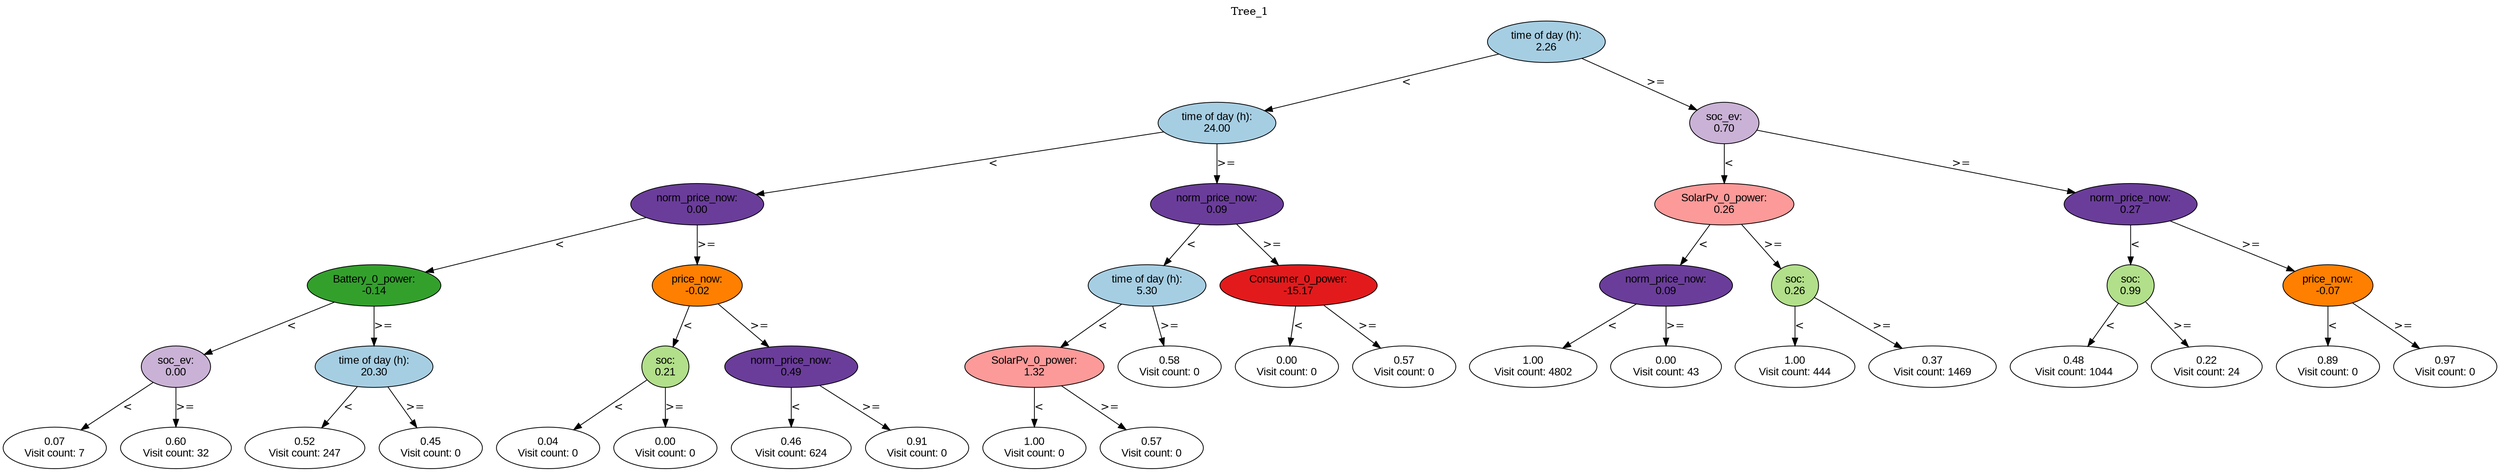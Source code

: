 digraph BST {
    node [fontname="Arial" style=filled colorscheme=paired12];
    0 [ label = "time of day (h):
2.26" fillcolor=1];
    1 [ label = "time of day (h):
24.00" fillcolor=1];
    2 [ label = "norm_price_now:
0.00" fillcolor=10];
    3 [ label = "Battery_0_power:
-0.14" fillcolor=4];
    4 [ label = "soc_ev:
0.00" fillcolor=9];
    5 [ label = "0.07
Visit count: 7" fillcolor=white];
    6 [ label = "0.60
Visit count: 32" fillcolor=white];
    7 [ label = "time of day (h):
20.30" fillcolor=1];
    8 [ label = "0.52
Visit count: 247" fillcolor=white];
    9 [ label = "0.45
Visit count: 0" fillcolor=white];
    10 [ label = "price_now:
-0.02" fillcolor=8];
    11 [ label = "soc:
0.21" fillcolor=3];
    12 [ label = "0.04
Visit count: 0" fillcolor=white];
    13 [ label = "0.00
Visit count: 0" fillcolor=white];
    14 [ label = "norm_price_now:
0.49" fillcolor=10];
    15 [ label = "0.46
Visit count: 624" fillcolor=white];
    16 [ label = "0.91
Visit count: 0" fillcolor=white];
    17 [ label = "norm_price_now:
0.09" fillcolor=10];
    18 [ label = "time of day (h):
5.30" fillcolor=1];
    19 [ label = "SolarPv_0_power:
1.32" fillcolor=5];
    20 [ label = "1.00
Visit count: 0" fillcolor=white];
    21 [ label = "0.57
Visit count: 0" fillcolor=white];
    22 [ label = "0.58
Visit count: 0" fillcolor=white];
    23 [ label = "Consumer_0_power:
-15.17" fillcolor=6];
    24 [ label = "0.00
Visit count: 0" fillcolor=white];
    25 [ label = "0.57
Visit count: 0" fillcolor=white];
    26 [ label = "soc_ev:
0.70" fillcolor=9];
    27 [ label = "SolarPv_0_power:
0.26" fillcolor=5];
    28 [ label = "norm_price_now:
0.09" fillcolor=10];
    29 [ label = "1.00
Visit count: 4802" fillcolor=white];
    30 [ label = "0.00
Visit count: 43" fillcolor=white];
    31 [ label = "soc:
0.26" fillcolor=3];
    32 [ label = "1.00
Visit count: 444" fillcolor=white];
    33 [ label = "0.37
Visit count: 1469" fillcolor=white];
    34 [ label = "norm_price_now:
0.27" fillcolor=10];
    35 [ label = "soc:
0.99" fillcolor=3];
    36 [ label = "0.48
Visit count: 1044" fillcolor=white];
    37 [ label = "0.22
Visit count: 24" fillcolor=white];
    38 [ label = "price_now:
-0.07" fillcolor=8];
    39 [ label = "0.89
Visit count: 0" fillcolor=white];
    40 [ label = "0.97
Visit count: 0" fillcolor=white];

    0  -> 1[ label = "<"];
    0  -> 26[ label = ">="];
    1  -> 2[ label = "<"];
    1  -> 17[ label = ">="];
    2  -> 3[ label = "<"];
    2  -> 10[ label = ">="];
    3  -> 4[ label = "<"];
    3  -> 7[ label = ">="];
    4  -> 5[ label = "<"];
    4  -> 6[ label = ">="];
    7  -> 8[ label = "<"];
    7  -> 9[ label = ">="];
    10  -> 11[ label = "<"];
    10  -> 14[ label = ">="];
    11  -> 12[ label = "<"];
    11  -> 13[ label = ">="];
    14  -> 15[ label = "<"];
    14  -> 16[ label = ">="];
    17  -> 18[ label = "<"];
    17  -> 23[ label = ">="];
    18  -> 19[ label = "<"];
    18  -> 22[ label = ">="];
    19  -> 20[ label = "<"];
    19  -> 21[ label = ">="];
    23  -> 24[ label = "<"];
    23  -> 25[ label = ">="];
    26  -> 27[ label = "<"];
    26  -> 34[ label = ">="];
    27  -> 28[ label = "<"];
    27  -> 31[ label = ">="];
    28  -> 29[ label = "<"];
    28  -> 30[ label = ">="];
    31  -> 32[ label = "<"];
    31  -> 33[ label = ">="];
    34  -> 35[ label = "<"];
    34  -> 38[ label = ">="];
    35  -> 36[ label = "<"];
    35  -> 37[ label = ">="];
    38  -> 39[ label = "<"];
    38  -> 40[ label = ">="];

    labelloc="t";
    label="Tree_1";
}